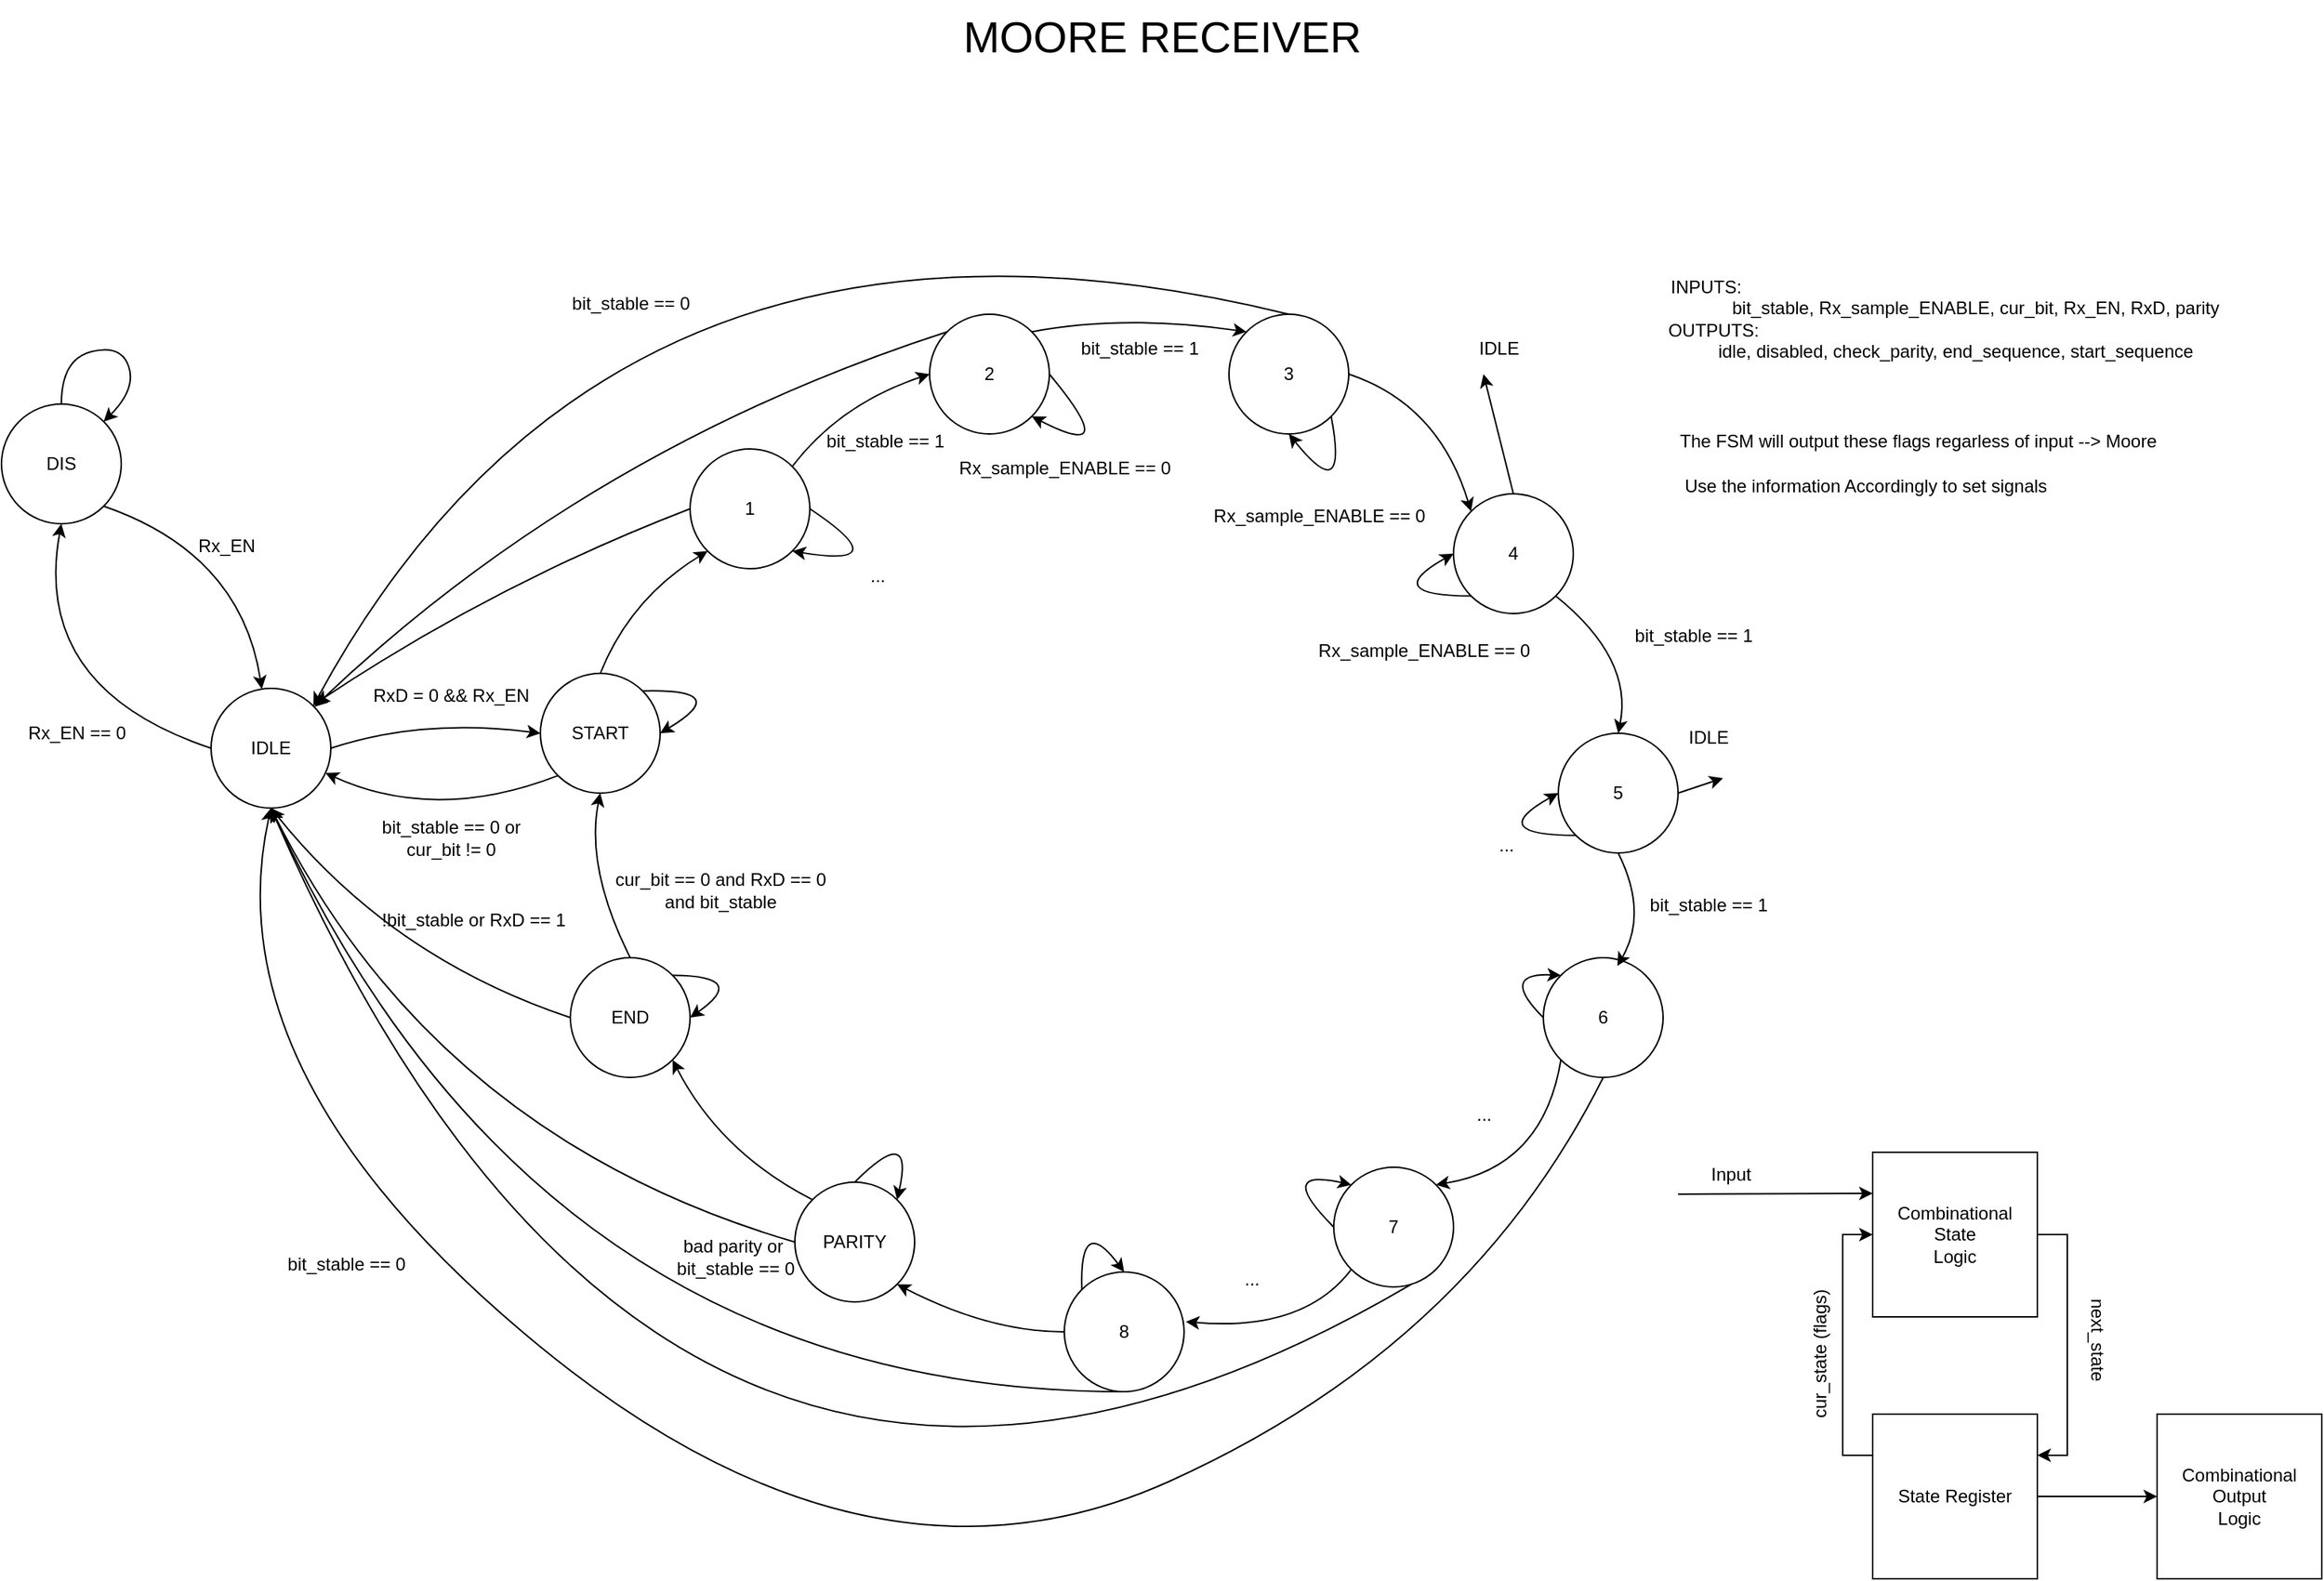 <mxfile version="24.8.4">
  <diagram name="Σελίδα-1" id="85jeOsn1tK0RnePGMYa7">
    <mxGraphModel dx="2901" dy="738" grid="1" gridSize="10" guides="1" tooltips="1" connect="1" arrows="1" fold="1" page="1" pageScale="1" pageWidth="827" pageHeight="1169" math="0" shadow="0">
      <root>
        <mxCell id="0" />
        <mxCell id="1" parent="0" />
        <mxCell id="JFQrX85fva7Gra8rmty5-89" style="edgeStyle=none;rounded=0;orthogonalLoop=1;jettySize=auto;html=1;exitX=1;exitY=1;exitDx=0;exitDy=0;curved=1;" parent="1" source="JFQrX85fva7Gra8rmty5-61" target="JFQrX85fva7Gra8rmty5-62" edge="1">
          <mxGeometry relative="1" as="geometry">
            <Array as="points">
              <mxPoint x="-590" y="460" />
            </Array>
          </mxGeometry>
        </mxCell>
        <mxCell id="JFQrX85fva7Gra8rmty5-61" value="DIS" style="ellipse;whiteSpace=wrap;html=1;aspect=fixed;" parent="1" vertex="1">
          <mxGeometry x="-750" y="360" width="80" height="80" as="geometry" />
        </mxCell>
        <mxCell id="JFQrX85fva7Gra8rmty5-90" style="edgeStyle=none;rounded=0;orthogonalLoop=1;jettySize=auto;html=1;exitX=1;exitY=0.5;exitDx=0;exitDy=0;entryX=0;entryY=0.5;entryDx=0;entryDy=0;curved=1;" parent="1" source="JFQrX85fva7Gra8rmty5-62" target="JFQrX85fva7Gra8rmty5-63" edge="1">
          <mxGeometry relative="1" as="geometry">
            <Array as="points">
              <mxPoint x="-470" y="570" />
            </Array>
          </mxGeometry>
        </mxCell>
        <mxCell id="JFQrX85fva7Gra8rmty5-119" style="edgeStyle=none;rounded=0;orthogonalLoop=1;jettySize=auto;html=1;exitX=0;exitY=0.5;exitDx=0;exitDy=0;entryX=0.5;entryY=1;entryDx=0;entryDy=0;strokeColor=none;curved=1;" parent="1" source="JFQrX85fva7Gra8rmty5-62" target="JFQrX85fva7Gra8rmty5-61" edge="1">
          <mxGeometry relative="1" as="geometry">
            <Array as="points">
              <mxPoint x="-690" y="530" />
            </Array>
          </mxGeometry>
        </mxCell>
        <mxCell id="JFQrX85fva7Gra8rmty5-120" style="edgeStyle=none;rounded=0;orthogonalLoop=1;jettySize=auto;html=1;exitX=0;exitY=0.5;exitDx=0;exitDy=0;entryX=0.5;entryY=1;entryDx=0;entryDy=0;curved=1;" parent="1" source="JFQrX85fva7Gra8rmty5-62" target="JFQrX85fva7Gra8rmty5-61" edge="1">
          <mxGeometry relative="1" as="geometry">
            <Array as="points">
              <mxPoint x="-730" y="550" />
            </Array>
          </mxGeometry>
        </mxCell>
        <mxCell id="JFQrX85fva7Gra8rmty5-62" value="IDLE" style="ellipse;whiteSpace=wrap;html=1;aspect=fixed;" parent="1" vertex="1">
          <mxGeometry x="-610" y="550" width="80" height="80" as="geometry" />
        </mxCell>
        <mxCell id="JFQrX85fva7Gra8rmty5-77" style="edgeStyle=none;rounded=0;orthogonalLoop=1;jettySize=auto;html=1;exitX=0.5;exitY=0;exitDx=0;exitDy=0;entryX=0;entryY=1;entryDx=0;entryDy=0;curved=1;" parent="1" source="JFQrX85fva7Gra8rmty5-63" target="JFQrX85fva7Gra8rmty5-64" edge="1">
          <mxGeometry relative="1" as="geometry">
            <Array as="points">
              <mxPoint x="-330" y="490" />
            </Array>
          </mxGeometry>
        </mxCell>
        <mxCell id="JFQrX85fva7Gra8rmty5-91" style="edgeStyle=none;rounded=0;orthogonalLoop=1;jettySize=auto;html=1;exitX=0;exitY=1;exitDx=0;exitDy=0;curved=1;" parent="1" source="JFQrX85fva7Gra8rmty5-63" target="JFQrX85fva7Gra8rmty5-62" edge="1">
          <mxGeometry relative="1" as="geometry">
            <Array as="points">
              <mxPoint x="-460" y="640" />
            </Array>
          </mxGeometry>
        </mxCell>
        <mxCell id="JFQrX85fva7Gra8rmty5-63" value="START" style="ellipse;whiteSpace=wrap;html=1;aspect=fixed;" parent="1" vertex="1">
          <mxGeometry x="-390" y="540" width="80" height="80" as="geometry" />
        </mxCell>
        <mxCell id="JFQrX85fva7Gra8rmty5-79" style="edgeStyle=none;rounded=0;orthogonalLoop=1;jettySize=auto;html=1;exitX=1;exitY=0;exitDx=0;exitDy=0;entryX=0;entryY=0.5;entryDx=0;entryDy=0;curved=1;" parent="1" source="JFQrX85fva7Gra8rmty5-64" target="JFQrX85fva7Gra8rmty5-66" edge="1">
          <mxGeometry relative="1" as="geometry">
            <Array as="points">
              <mxPoint x="-190" y="360" />
            </Array>
          </mxGeometry>
        </mxCell>
        <mxCell id="JFQrX85fva7Gra8rmty5-92" style="edgeStyle=none;rounded=0;orthogonalLoop=1;jettySize=auto;html=1;exitX=0;exitY=0.5;exitDx=0;exitDy=0;curved=1;" parent="1" source="JFQrX85fva7Gra8rmty5-64" edge="1">
          <mxGeometry relative="1" as="geometry">
            <mxPoint x="-540" y="560" as="targetPoint" />
            <Array as="points">
              <mxPoint x="-420" y="480" />
            </Array>
          </mxGeometry>
        </mxCell>
        <mxCell id="JFQrX85fva7Gra8rmty5-64" value="1" style="ellipse;whiteSpace=wrap;html=1;aspect=fixed;" parent="1" vertex="1">
          <mxGeometry x="-290" y="390" width="80" height="80" as="geometry" />
        </mxCell>
        <mxCell id="JFQrX85fva7Gra8rmty5-80" style="edgeStyle=none;rounded=0;orthogonalLoop=1;jettySize=auto;html=1;exitX=1;exitY=0;exitDx=0;exitDy=0;entryX=0;entryY=0;entryDx=0;entryDy=0;curved=1;" parent="1" source="JFQrX85fva7Gra8rmty5-66" target="JFQrX85fva7Gra8rmty5-67" edge="1">
          <mxGeometry relative="1" as="geometry">
            <Array as="points">
              <mxPoint y="300" />
            </Array>
          </mxGeometry>
        </mxCell>
        <mxCell id="JFQrX85fva7Gra8rmty5-93" style="edgeStyle=none;rounded=0;orthogonalLoop=1;jettySize=auto;html=1;exitX=0;exitY=0;exitDx=0;exitDy=0;curved=1;" parent="1" source="JFQrX85fva7Gra8rmty5-66" target="JFQrX85fva7Gra8rmty5-62" edge="1">
          <mxGeometry relative="1" as="geometry">
            <Array as="points">
              <mxPoint x="-360" y="390" />
            </Array>
          </mxGeometry>
        </mxCell>
        <mxCell id="JFQrX85fva7Gra8rmty5-66" value="2" style="ellipse;whiteSpace=wrap;html=1;aspect=fixed;" parent="1" vertex="1">
          <mxGeometry x="-130" y="300" width="80" height="80" as="geometry" />
        </mxCell>
        <mxCell id="JFQrX85fva7Gra8rmty5-81" style="edgeStyle=none;rounded=0;orthogonalLoop=1;jettySize=auto;html=1;exitX=1;exitY=0.5;exitDx=0;exitDy=0;entryX=0;entryY=0;entryDx=0;entryDy=0;curved=1;" parent="1" source="JFQrX85fva7Gra8rmty5-67" target="JFQrX85fva7Gra8rmty5-68" edge="1">
          <mxGeometry relative="1" as="geometry">
            <Array as="points">
              <mxPoint x="210" y="360" />
            </Array>
          </mxGeometry>
        </mxCell>
        <mxCell id="JFQrX85fva7Gra8rmty5-94" style="edgeStyle=none;rounded=0;orthogonalLoop=1;jettySize=auto;html=1;exitX=0.5;exitY=0;exitDx=0;exitDy=0;curved=1;entryX=1;entryY=0;entryDx=0;entryDy=0;" parent="1" source="JFQrX85fva7Gra8rmty5-67" target="JFQrX85fva7Gra8rmty5-62" edge="1">
          <mxGeometry relative="1" as="geometry">
            <mxPoint x="-540" y="570" as="targetPoint" />
            <Array as="points">
              <mxPoint x="-340" y="190" />
            </Array>
          </mxGeometry>
        </mxCell>
        <mxCell id="JFQrX85fva7Gra8rmty5-67" value="3" style="ellipse;whiteSpace=wrap;html=1;aspect=fixed;" parent="1" vertex="1">
          <mxGeometry x="70" y="300" width="80" height="80" as="geometry" />
        </mxCell>
        <mxCell id="JFQrX85fva7Gra8rmty5-82" style="edgeStyle=none;rounded=0;orthogonalLoop=1;jettySize=auto;html=1;exitX=1;exitY=1;exitDx=0;exitDy=0;entryX=0.5;entryY=0;entryDx=0;entryDy=0;curved=1;" parent="1" source="JFQrX85fva7Gra8rmty5-68" target="JFQrX85fva7Gra8rmty5-69" edge="1">
          <mxGeometry relative="1" as="geometry">
            <Array as="points">
              <mxPoint x="340" y="530" />
            </Array>
          </mxGeometry>
        </mxCell>
        <mxCell id="JFQrX85fva7Gra8rmty5-102" style="edgeStyle=none;rounded=0;orthogonalLoop=1;jettySize=auto;html=1;exitX=0.5;exitY=0;exitDx=0;exitDy=0;" parent="1" source="JFQrX85fva7Gra8rmty5-68" edge="1">
          <mxGeometry relative="1" as="geometry">
            <mxPoint x="240.0" y="340" as="targetPoint" />
          </mxGeometry>
        </mxCell>
        <mxCell id="JFQrX85fva7Gra8rmty5-68" value="4" style="ellipse;whiteSpace=wrap;html=1;aspect=fixed;" parent="1" vertex="1">
          <mxGeometry x="220" y="420" width="80" height="80" as="geometry" />
        </mxCell>
        <mxCell id="JFQrX85fva7Gra8rmty5-104" style="edgeStyle=none;rounded=0;orthogonalLoop=1;jettySize=auto;html=1;exitX=1;exitY=0.5;exitDx=0;exitDy=0;" parent="1" source="JFQrX85fva7Gra8rmty5-69" edge="1">
          <mxGeometry relative="1" as="geometry">
            <mxPoint x="400" y="610" as="targetPoint" />
          </mxGeometry>
        </mxCell>
        <mxCell id="JFQrX85fva7Gra8rmty5-69" value="5" style="ellipse;whiteSpace=wrap;html=1;aspect=fixed;" parent="1" vertex="1">
          <mxGeometry x="290" y="580" width="80" height="80" as="geometry" />
        </mxCell>
        <mxCell id="JFQrX85fva7Gra8rmty5-84" style="edgeStyle=none;rounded=0;orthogonalLoop=1;jettySize=auto;html=1;exitX=0;exitY=1;exitDx=0;exitDy=0;entryX=1;entryY=0;entryDx=0;entryDy=0;curved=1;" parent="1" source="JFQrX85fva7Gra8rmty5-70" target="JFQrX85fva7Gra8rmty5-71" edge="1">
          <mxGeometry relative="1" as="geometry">
            <Array as="points">
              <mxPoint x="280" y="870" />
            </Array>
          </mxGeometry>
        </mxCell>
        <mxCell id="JFQrX85fva7Gra8rmty5-99" style="edgeStyle=none;rounded=0;orthogonalLoop=1;jettySize=auto;html=1;exitX=0.5;exitY=1;exitDx=0;exitDy=0;curved=1;" parent="1" source="JFQrX85fva7Gra8rmty5-70" edge="1">
          <mxGeometry relative="1" as="geometry">
            <mxPoint x="-570" y="630" as="targetPoint" />
            <Array as="points">
              <mxPoint x="230" y="990" />
              <mxPoint x="-170" y="1170" />
              <mxPoint x="-610" y="810" />
            </Array>
          </mxGeometry>
        </mxCell>
        <mxCell id="JFQrX85fva7Gra8rmty5-70" value="6" style="ellipse;whiteSpace=wrap;html=1;aspect=fixed;" parent="1" vertex="1">
          <mxGeometry x="280" y="730" width="80" height="80" as="geometry" />
        </mxCell>
        <mxCell id="JFQrX85fva7Gra8rmty5-98" style="edgeStyle=none;rounded=0;orthogonalLoop=1;jettySize=auto;html=1;exitX=1;exitY=1;exitDx=0;exitDy=0;curved=1;" parent="1" source="JFQrX85fva7Gra8rmty5-71" edge="1">
          <mxGeometry relative="1" as="geometry">
            <mxPoint x="-570" y="630" as="targetPoint" />
            <Array as="points">
              <mxPoint x="-300" y="1250" />
            </Array>
          </mxGeometry>
        </mxCell>
        <mxCell id="JFQrX85fva7Gra8rmty5-71" value="7" style="ellipse;whiteSpace=wrap;html=1;aspect=fixed;" parent="1" vertex="1">
          <mxGeometry x="140" y="870" width="80" height="80" as="geometry" />
        </mxCell>
        <mxCell id="JFQrX85fva7Gra8rmty5-86" style="edgeStyle=none;rounded=0;orthogonalLoop=1;jettySize=auto;html=1;exitX=0;exitY=0.5;exitDx=0;exitDy=0;entryX=1;entryY=1;entryDx=0;entryDy=0;curved=1;" parent="1" source="JFQrX85fva7Gra8rmty5-72" target="JFQrX85fva7Gra8rmty5-73" edge="1">
          <mxGeometry relative="1" as="geometry">
            <Array as="points">
              <mxPoint x="-90" y="980" />
            </Array>
          </mxGeometry>
        </mxCell>
        <mxCell id="JFQrX85fva7Gra8rmty5-97" style="edgeStyle=none;rounded=0;orthogonalLoop=1;jettySize=auto;html=1;exitX=0.5;exitY=1;exitDx=0;exitDy=0;curved=1;" parent="1" source="JFQrX85fva7Gra8rmty5-72" edge="1">
          <mxGeometry relative="1" as="geometry">
            <mxPoint x="-570" y="630" as="targetPoint" />
            <Array as="points">
              <mxPoint x="-390" y="1020" />
            </Array>
          </mxGeometry>
        </mxCell>
        <mxCell id="JFQrX85fva7Gra8rmty5-72" value="8" style="ellipse;whiteSpace=wrap;html=1;aspect=fixed;" parent="1" vertex="1">
          <mxGeometry x="-40" y="940" width="80" height="80" as="geometry" />
        </mxCell>
        <mxCell id="JFQrX85fva7Gra8rmty5-87" style="edgeStyle=none;rounded=0;orthogonalLoop=1;jettySize=auto;html=1;exitX=0;exitY=0;exitDx=0;exitDy=0;entryX=1;entryY=1;entryDx=0;entryDy=0;curved=1;" parent="1" source="JFQrX85fva7Gra8rmty5-73" target="JFQrX85fva7Gra8rmty5-74" edge="1">
          <mxGeometry relative="1" as="geometry">
            <Array as="points">
              <mxPoint x="-270" y="860" />
            </Array>
          </mxGeometry>
        </mxCell>
        <mxCell id="JFQrX85fva7Gra8rmty5-96" style="edgeStyle=none;rounded=0;orthogonalLoop=1;jettySize=auto;html=1;exitX=0;exitY=0.5;exitDx=0;exitDy=0;curved=1;" parent="1" source="JFQrX85fva7Gra8rmty5-73" edge="1">
          <mxGeometry relative="1" as="geometry">
            <mxPoint x="-570.0" y="630" as="targetPoint" />
            <Array as="points">
              <mxPoint x="-460" y="850" />
            </Array>
          </mxGeometry>
        </mxCell>
        <mxCell id="JFQrX85fva7Gra8rmty5-73" value="PARITY" style="ellipse;whiteSpace=wrap;html=1;aspect=fixed;" parent="1" vertex="1">
          <mxGeometry x="-220" y="880" width="80" height="80" as="geometry" />
        </mxCell>
        <mxCell id="JFQrX85fva7Gra8rmty5-88" style="edgeStyle=none;rounded=0;orthogonalLoop=1;jettySize=auto;html=1;exitX=0.5;exitY=0;exitDx=0;exitDy=0;entryX=0.5;entryY=1;entryDx=0;entryDy=0;curved=1;" parent="1" source="JFQrX85fva7Gra8rmty5-74" target="JFQrX85fva7Gra8rmty5-63" edge="1">
          <mxGeometry relative="1" as="geometry">
            <Array as="points">
              <mxPoint x="-360" y="670" />
            </Array>
          </mxGeometry>
        </mxCell>
        <mxCell id="JFQrX85fva7Gra8rmty5-95" style="edgeStyle=none;rounded=0;orthogonalLoop=1;jettySize=auto;html=1;exitX=0;exitY=0.5;exitDx=0;exitDy=0;entryX=0.5;entryY=1;entryDx=0;entryDy=0;curved=1;" parent="1" source="JFQrX85fva7Gra8rmty5-74" target="JFQrX85fva7Gra8rmty5-62" edge="1">
          <mxGeometry relative="1" as="geometry">
            <Array as="points">
              <mxPoint x="-490" y="730" />
            </Array>
          </mxGeometry>
        </mxCell>
        <mxCell id="JFQrX85fva7Gra8rmty5-74" value="END" style="ellipse;whiteSpace=wrap;html=1;aspect=fixed;" parent="1" vertex="1">
          <mxGeometry x="-370" y="730" width="80" height="80" as="geometry" />
        </mxCell>
        <mxCell id="JFQrX85fva7Gra8rmty5-78" style="edgeStyle=none;rounded=0;orthogonalLoop=1;jettySize=auto;html=1;exitX=0.5;exitY=0;exitDx=0;exitDy=0;entryX=1;entryY=0;entryDx=0;entryDy=0;curved=1;" parent="1" source="JFQrX85fva7Gra8rmty5-61" target="JFQrX85fva7Gra8rmty5-61" edge="1">
          <mxGeometry relative="1" as="geometry">
            <Array as="points">
              <mxPoint x="-710" y="330" />
              <mxPoint x="-670" y="320" />
              <mxPoint x="-660" y="350" />
            </Array>
          </mxGeometry>
        </mxCell>
        <mxCell id="JFQrX85fva7Gra8rmty5-83" style="edgeStyle=none;rounded=0;orthogonalLoop=1;jettySize=auto;html=1;exitX=0.5;exitY=1;exitDx=0;exitDy=0;entryX=0.618;entryY=0.069;entryDx=0;entryDy=0;entryPerimeter=0;curved=1;" parent="1" source="JFQrX85fva7Gra8rmty5-69" target="JFQrX85fva7Gra8rmty5-70" edge="1">
          <mxGeometry relative="1" as="geometry">
            <Array as="points">
              <mxPoint x="350" y="700" />
            </Array>
          </mxGeometry>
        </mxCell>
        <mxCell id="JFQrX85fva7Gra8rmty5-85" style="edgeStyle=none;rounded=0;orthogonalLoop=1;jettySize=auto;html=1;exitX=0;exitY=1;exitDx=0;exitDy=0;entryX=1.015;entryY=0.415;entryDx=0;entryDy=0;entryPerimeter=0;curved=1;" parent="1" source="JFQrX85fva7Gra8rmty5-71" target="JFQrX85fva7Gra8rmty5-72" edge="1">
          <mxGeometry relative="1" as="geometry">
            <Array as="points">
              <mxPoint x="120" y="980" />
            </Array>
          </mxGeometry>
        </mxCell>
        <mxCell id="JFQrX85fva7Gra8rmty5-105" value="IDLE" style="text;html=1;align=center;verticalAlign=middle;resizable=0;points=[];autosize=1;strokeColor=none;fillColor=none;" parent="1" vertex="1">
          <mxGeometry x="225" y="308" width="50" height="30" as="geometry" />
        </mxCell>
        <mxCell id="JFQrX85fva7Gra8rmty5-106" value="IDLE" style="text;html=1;align=center;verticalAlign=middle;resizable=0;points=[];autosize=1;strokeColor=none;fillColor=none;" parent="1" vertex="1">
          <mxGeometry x="365" y="568" width="50" height="30" as="geometry" />
        </mxCell>
        <mxCell id="JFQrX85fva7Gra8rmty5-107" style="edgeStyle=none;rounded=0;orthogonalLoop=1;jettySize=auto;html=1;exitX=1;exitY=0;exitDx=0;exitDy=0;entryX=1;entryY=0.5;entryDx=0;entryDy=0;curved=1;" parent="1" source="JFQrX85fva7Gra8rmty5-63" target="JFQrX85fva7Gra8rmty5-63" edge="1">
          <mxGeometry relative="1" as="geometry">
            <Array as="points">
              <mxPoint x="-260" y="550" />
            </Array>
          </mxGeometry>
        </mxCell>
        <mxCell id="JFQrX85fva7Gra8rmty5-108" style="edgeStyle=none;rounded=0;orthogonalLoop=1;jettySize=auto;html=1;exitX=1;exitY=0.5;exitDx=0;exitDy=0;entryX=1;entryY=1;entryDx=0;entryDy=0;curved=1;" parent="1" source="JFQrX85fva7Gra8rmty5-64" target="JFQrX85fva7Gra8rmty5-64" edge="1">
          <mxGeometry relative="1" as="geometry">
            <Array as="points">
              <mxPoint x="-150" y="470" />
            </Array>
          </mxGeometry>
        </mxCell>
        <mxCell id="JFQrX85fva7Gra8rmty5-109" style="edgeStyle=none;rounded=0;orthogonalLoop=1;jettySize=auto;html=1;exitX=1;exitY=0.5;exitDx=0;exitDy=0;entryX=1;entryY=1;entryDx=0;entryDy=0;curved=1;" parent="1" source="JFQrX85fva7Gra8rmty5-66" target="JFQrX85fva7Gra8rmty5-66" edge="1">
          <mxGeometry relative="1" as="geometry">
            <Array as="points">
              <mxPoint y="400" />
            </Array>
          </mxGeometry>
        </mxCell>
        <mxCell id="JFQrX85fva7Gra8rmty5-110" style="edgeStyle=none;rounded=0;orthogonalLoop=1;jettySize=auto;html=1;exitX=1;exitY=1;exitDx=0;exitDy=0;entryX=0.5;entryY=1;entryDx=0;entryDy=0;curved=1;" parent="1" source="JFQrX85fva7Gra8rmty5-67" target="JFQrX85fva7Gra8rmty5-67" edge="1">
          <mxGeometry relative="1" as="geometry">
            <Array as="points">
              <mxPoint x="150" y="430" />
            </Array>
          </mxGeometry>
        </mxCell>
        <mxCell id="JFQrX85fva7Gra8rmty5-111" style="edgeStyle=none;rounded=0;orthogonalLoop=1;jettySize=auto;html=1;exitX=0;exitY=1;exitDx=0;exitDy=0;entryX=0;entryY=0.5;entryDx=0;entryDy=0;curved=1;" parent="1" source="JFQrX85fva7Gra8rmty5-68" target="JFQrX85fva7Gra8rmty5-68" edge="1">
          <mxGeometry relative="1" as="geometry">
            <Array as="points">
              <mxPoint x="170" y="488" />
            </Array>
          </mxGeometry>
        </mxCell>
        <mxCell id="JFQrX85fva7Gra8rmty5-112" style="edgeStyle=none;rounded=0;orthogonalLoop=1;jettySize=auto;html=1;exitX=0;exitY=1;exitDx=0;exitDy=0;entryX=0;entryY=0.5;entryDx=0;entryDy=0;curved=1;" parent="1" source="JFQrX85fva7Gra8rmty5-69" target="JFQrX85fva7Gra8rmty5-69" edge="1">
          <mxGeometry relative="1" as="geometry">
            <Array as="points">
              <mxPoint x="240" y="648" />
            </Array>
          </mxGeometry>
        </mxCell>
        <mxCell id="JFQrX85fva7Gra8rmty5-113" style="edgeStyle=none;rounded=0;orthogonalLoop=1;jettySize=auto;html=1;exitX=0;exitY=0.5;exitDx=0;exitDy=0;entryX=0;entryY=0;entryDx=0;entryDy=0;curved=1;" parent="1" source="JFQrX85fva7Gra8rmty5-70" target="JFQrX85fva7Gra8rmty5-70" edge="1">
          <mxGeometry relative="1" as="geometry">
            <Array as="points">
              <mxPoint x="250" y="740" />
            </Array>
          </mxGeometry>
        </mxCell>
        <mxCell id="JFQrX85fva7Gra8rmty5-114" style="edgeStyle=none;rounded=0;orthogonalLoop=1;jettySize=auto;html=1;exitX=0;exitY=0.5;exitDx=0;exitDy=0;entryX=0;entryY=0;entryDx=0;entryDy=0;curved=1;" parent="1" source="JFQrX85fva7Gra8rmty5-71" target="JFQrX85fva7Gra8rmty5-71" edge="1">
          <mxGeometry relative="1" as="geometry">
            <Array as="points">
              <mxPoint x="100" y="870" />
            </Array>
          </mxGeometry>
        </mxCell>
        <mxCell id="JFQrX85fva7Gra8rmty5-116" style="edgeStyle=none;rounded=0;orthogonalLoop=1;jettySize=auto;html=1;exitX=0;exitY=0;exitDx=0;exitDy=0;entryX=0.5;entryY=0;entryDx=0;entryDy=0;curved=1;" parent="1" source="JFQrX85fva7Gra8rmty5-72" target="JFQrX85fva7Gra8rmty5-72" edge="1">
          <mxGeometry relative="1" as="geometry">
            <Array as="points">
              <mxPoint x="-30" y="900" />
            </Array>
          </mxGeometry>
        </mxCell>
        <mxCell id="JFQrX85fva7Gra8rmty5-117" style="edgeStyle=none;rounded=0;orthogonalLoop=1;jettySize=auto;html=1;exitX=0.5;exitY=0;exitDx=0;exitDy=0;entryX=1;entryY=0;entryDx=0;entryDy=0;curved=1;" parent="1" source="JFQrX85fva7Gra8rmty5-73" target="JFQrX85fva7Gra8rmty5-73" edge="1">
          <mxGeometry relative="1" as="geometry">
            <Array as="points">
              <mxPoint x="-140" y="840" />
            </Array>
          </mxGeometry>
        </mxCell>
        <mxCell id="JFQrX85fva7Gra8rmty5-118" style="edgeStyle=none;rounded=0;orthogonalLoop=1;jettySize=auto;html=1;exitX=1;exitY=0;exitDx=0;exitDy=0;entryX=1;entryY=0.5;entryDx=0;entryDy=0;curved=1;" parent="1" source="JFQrX85fva7Gra8rmty5-74" target="JFQrX85fva7Gra8rmty5-74" edge="1">
          <mxGeometry relative="1" as="geometry">
            <Array as="points">
              <mxPoint x="-250" y="742" />
            </Array>
          </mxGeometry>
        </mxCell>
        <mxCell id="JFQrX85fva7Gra8rmty5-121" value="Rx_sample_ENABLE == 0" style="text;html=1;align=center;verticalAlign=middle;resizable=0;points=[];autosize=1;strokeColor=none;fillColor=none;" parent="1" vertex="1">
          <mxGeometry x="-120" y="388" width="160" height="30" as="geometry" />
        </mxCell>
        <mxCell id="JFQrX85fva7Gra8rmty5-122" value="Rx_sample_ENABLE == 0" style="text;html=1;align=center;verticalAlign=middle;resizable=0;points=[];autosize=1;strokeColor=none;fillColor=none;" parent="1" vertex="1">
          <mxGeometry x="50" y="420" width="160" height="30" as="geometry" />
        </mxCell>
        <mxCell id="JFQrX85fva7Gra8rmty5-123" value="Rx_sample_ENABLE == 0" style="text;html=1;align=center;verticalAlign=middle;resizable=0;points=[];autosize=1;strokeColor=none;fillColor=none;" parent="1" vertex="1">
          <mxGeometry x="120" y="510" width="160" height="30" as="geometry" />
        </mxCell>
        <mxCell id="JFQrX85fva7Gra8rmty5-124" value="..." style="text;html=1;align=center;verticalAlign=middle;resizable=0;points=[];autosize=1;strokeColor=none;fillColor=none;" parent="1" vertex="1">
          <mxGeometry x="240" y="640" width="30" height="30" as="geometry" />
        </mxCell>
        <mxCell id="JFQrX85fva7Gra8rmty5-125" value="..." style="text;html=1;align=center;verticalAlign=middle;resizable=0;points=[];autosize=1;strokeColor=none;fillColor=none;" parent="1" vertex="1">
          <mxGeometry x="-180" y="460" width="30" height="30" as="geometry" />
        </mxCell>
        <mxCell id="JFQrX85fva7Gra8rmty5-127" value="bit_stable == 1" style="text;html=1;align=center;verticalAlign=middle;resizable=0;points=[];autosize=1;strokeColor=none;fillColor=none;" parent="1" vertex="1">
          <mxGeometry x="330" y="500" width="100" height="30" as="geometry" />
        </mxCell>
        <mxCell id="JFQrX85fva7Gra8rmty5-128" value="bit_stable == 1" style="text;html=1;align=center;verticalAlign=middle;resizable=0;points=[];autosize=1;strokeColor=none;fillColor=none;" parent="1" vertex="1">
          <mxGeometry x="340" y="680" width="100" height="30" as="geometry" />
        </mxCell>
        <mxCell id="JFQrX85fva7Gra8rmty5-129" value="bit_stable == 0" style="text;html=1;align=center;verticalAlign=middle;resizable=0;points=[];autosize=1;strokeColor=none;fillColor=none;" parent="1" vertex="1">
          <mxGeometry x="-380" y="278" width="100" height="30" as="geometry" />
        </mxCell>
        <mxCell id="JFQrX85fva7Gra8rmty5-130" value="bit_stable == 0 or&lt;br&gt;cur_bit != 0" style="text;html=1;align=center;verticalAlign=middle;resizable=0;points=[];autosize=1;strokeColor=none;fillColor=none;" parent="1" vertex="1">
          <mxGeometry x="-510" y="630" width="120" height="40" as="geometry" />
        </mxCell>
        <mxCell id="JFQrX85fva7Gra8rmty5-131" value="RxD = 0 &amp;amp;&amp;amp; Rx_EN" style="text;html=1;align=center;verticalAlign=middle;resizable=0;points=[];autosize=1;strokeColor=none;fillColor=none;" parent="1" vertex="1">
          <mxGeometry x="-515" y="540" width="130" height="30" as="geometry" />
        </mxCell>
        <mxCell id="JFQrX85fva7Gra8rmty5-132" value="bad parity or&amp;nbsp;&lt;div&gt;bit_stable == 0&lt;/div&gt;" style="text;html=1;align=center;verticalAlign=middle;resizable=0;points=[];autosize=1;strokeColor=none;fillColor=none;" parent="1" vertex="1">
          <mxGeometry x="-310" y="910" width="100" height="40" as="geometry" />
        </mxCell>
        <mxCell id="JFQrX85fva7Gra8rmty5-133" value="cur_bit == 0 and RxD == 0&lt;br&gt;and bit_stable" style="text;html=1;align=center;verticalAlign=middle;resizable=0;points=[];autosize=1;strokeColor=none;fillColor=none;" parent="1" vertex="1">
          <mxGeometry x="-350" y="665" width="160" height="40" as="geometry" />
        </mxCell>
        <mxCell id="JFQrX85fva7Gra8rmty5-134" value="!bit_stable or RxD == 1" style="text;html=1;align=center;verticalAlign=middle;resizable=0;points=[];autosize=1;strokeColor=none;fillColor=none;" parent="1" vertex="1">
          <mxGeometry x="-510" y="690" width="150" height="30" as="geometry" />
        </mxCell>
        <mxCell id="JFQrX85fva7Gra8rmty5-135" value="Rx_EN" style="text;html=1;align=center;verticalAlign=middle;resizable=0;points=[];autosize=1;strokeColor=none;fillColor=none;" parent="1" vertex="1">
          <mxGeometry x="-630" y="440" width="60" height="30" as="geometry" />
        </mxCell>
        <mxCell id="JFQrX85fva7Gra8rmty5-136" value="Rx_EN == 0" style="text;html=1;align=center;verticalAlign=middle;resizable=0;points=[];autosize=1;strokeColor=none;fillColor=none;" parent="1" vertex="1">
          <mxGeometry x="-745" y="565" width="90" height="30" as="geometry" />
        </mxCell>
        <mxCell id="JFQrX85fva7Gra8rmty5-138" value="Combinational&lt;br&gt;Output&lt;br&gt;Logic" style="whiteSpace=wrap;html=1;aspect=fixed;" parent="1" vertex="1">
          <mxGeometry x="690" y="1035" width="110" height="110" as="geometry" />
        </mxCell>
        <mxCell id="JFQrX85fva7Gra8rmty5-143" style="edgeStyle=orthogonalEdgeStyle;rounded=0;orthogonalLoop=1;jettySize=auto;html=1;exitX=1;exitY=0.5;exitDx=0;exitDy=0;entryX=1;entryY=0.25;entryDx=0;entryDy=0;" parent="1" source="JFQrX85fva7Gra8rmty5-139" target="JFQrX85fva7Gra8rmty5-140" edge="1">
          <mxGeometry relative="1" as="geometry" />
        </mxCell>
        <mxCell id="JFQrX85fva7Gra8rmty5-139" value="Combinational&lt;br&gt;State&lt;br&gt;Logic" style="whiteSpace=wrap;html=1;aspect=fixed;" parent="1" vertex="1">
          <mxGeometry x="500" y="860" width="110" height="110" as="geometry" />
        </mxCell>
        <mxCell id="JFQrX85fva7Gra8rmty5-145" style="edgeStyle=orthogonalEdgeStyle;rounded=0;orthogonalLoop=1;jettySize=auto;html=1;exitX=1;exitY=0.5;exitDx=0;exitDy=0;entryX=0;entryY=0.5;entryDx=0;entryDy=0;" parent="1" source="JFQrX85fva7Gra8rmty5-140" target="JFQrX85fva7Gra8rmty5-138" edge="1">
          <mxGeometry relative="1" as="geometry" />
        </mxCell>
        <mxCell id="JFQrX85fva7Gra8rmty5-149" style="edgeStyle=orthogonalEdgeStyle;rounded=0;orthogonalLoop=1;jettySize=auto;html=1;exitX=0;exitY=0.25;exitDx=0;exitDy=0;entryX=0;entryY=0.5;entryDx=0;entryDy=0;" parent="1" source="JFQrX85fva7Gra8rmty5-140" target="JFQrX85fva7Gra8rmty5-139" edge="1">
          <mxGeometry relative="1" as="geometry" />
        </mxCell>
        <mxCell id="JFQrX85fva7Gra8rmty5-140" value="State Register" style="whiteSpace=wrap;html=1;aspect=fixed;" parent="1" vertex="1">
          <mxGeometry x="500" y="1035" width="110" height="110" as="geometry" />
        </mxCell>
        <mxCell id="JFQrX85fva7Gra8rmty5-144" value="next_state" style="text;html=1;align=center;verticalAlign=middle;resizable=0;points=[];autosize=1;strokeColor=none;fillColor=none;rotation=90;" parent="1" vertex="1">
          <mxGeometry x="610" y="970" width="80" height="30" as="geometry" />
        </mxCell>
        <mxCell id="JFQrX85fva7Gra8rmty5-150" value="cur_state (flags)" style="text;html=1;align=center;verticalAlign=middle;resizable=0;points=[];autosize=1;strokeColor=none;fillColor=none;rotation=270;" parent="1" vertex="1">
          <mxGeometry x="410" y="980" width="110" height="30" as="geometry" />
        </mxCell>
        <mxCell id="JFQrX85fva7Gra8rmty5-153" value="" style="endArrow=classic;html=1;rounded=0;entryX=0;entryY=0.25;entryDx=0;entryDy=0;" parent="1" target="JFQrX85fva7Gra8rmty5-139" edge="1">
          <mxGeometry width="50" height="50" relative="1" as="geometry">
            <mxPoint x="370" y="888" as="sourcePoint" />
            <mxPoint x="350" y="905" as="targetPoint" />
          </mxGeometry>
        </mxCell>
        <mxCell id="JFQrX85fva7Gra8rmty5-154" value="Input" style="text;html=1;align=center;verticalAlign=middle;resizable=0;points=[];autosize=1;strokeColor=none;fillColor=none;" parent="1" vertex="1">
          <mxGeometry x="380" y="860" width="50" height="30" as="geometry" />
        </mxCell>
        <mxCell id="JFQrX85fva7Gra8rmty5-155" value="MOORE RECEIVER" style="text;html=1;align=center;verticalAlign=middle;resizable=0;points=[];autosize=1;strokeColor=none;fillColor=none;fontSize=29;" parent="1" vertex="1">
          <mxGeometry x="-120" y="90" width="290" height="50" as="geometry" />
        </mxCell>
        <mxCell id="JFQrX85fva7Gra8rmty5-156" value="INPUTS:&amp;nbsp; &amp;nbsp; &amp;nbsp; &amp;nbsp; &amp;nbsp; &amp;nbsp; &amp;nbsp; &amp;nbsp; &amp;nbsp; &amp;nbsp; &amp;nbsp; &amp;nbsp; &amp;nbsp; &amp;nbsp; &amp;nbsp; &amp;nbsp; &amp;nbsp; &amp;nbsp; &amp;nbsp; &amp;nbsp; &amp;nbsp; &amp;nbsp; &amp;nbsp; &amp;nbsp; &amp;nbsp; &amp;nbsp; &amp;nbsp; &amp;nbsp; &amp;nbsp; &amp;nbsp; &amp;nbsp; &amp;nbsp; &amp;nbsp; &amp;nbsp; &amp;nbsp; &amp;nbsp; &amp;nbsp; &amp;nbsp; &amp;nbsp; &amp;nbsp; &amp;nbsp; &amp;nbsp; &amp;nbsp; &amp;nbsp; &amp;nbsp; &amp;nbsp; &amp;nbsp; &amp;nbsp; &amp;nbsp; &amp;nbsp;&amp;nbsp;&lt;div&gt;&lt;span style=&quot;white-space: pre;&quot;&gt;&#x9;&lt;/span&gt;bit_stable, Rx_sample_ENABLE, cur_bit, Rx_EN, RxD, parity&lt;br&gt;OUTPUTS:&amp;nbsp; &amp;nbsp; &amp;nbsp; &amp;nbsp; &amp;nbsp; &amp;nbsp; &amp;nbsp; &amp;nbsp; &amp;nbsp; &amp;nbsp; &amp;nbsp; &amp;nbsp; &amp;nbsp; &amp;nbsp; &amp;nbsp; &amp;nbsp; &amp;nbsp; &amp;nbsp; &amp;nbsp; &amp;nbsp; &amp;nbsp; &amp;nbsp; &amp;nbsp; &amp;nbsp; &amp;nbsp; &amp;nbsp; &amp;nbsp; &amp;nbsp; &amp;nbsp; &amp;nbsp; &amp;nbsp; &amp;nbsp; &amp;nbsp; &amp;nbsp; &amp;nbsp; &amp;nbsp; &amp;nbsp; &amp;nbsp; &amp;nbsp; &amp;nbsp; &amp;nbsp; &amp;nbsp; &amp;nbsp; &amp;nbsp; &amp;nbsp; &amp;nbsp; &amp;nbsp; &amp;nbsp; &amp;nbsp;&lt;br&gt;idle, disabled, check_parity, end_sequence, start_sequence&lt;/div&gt;" style="text;html=1;align=center;verticalAlign=middle;resizable=0;points=[];autosize=1;strokeColor=none;fillColor=none;" parent="1" vertex="1">
          <mxGeometry x="350" y="268" width="410" height="70" as="geometry" />
        </mxCell>
        <mxCell id="JFQrX85fva7Gra8rmty5-157" value="The FSM will output these flags regarless of input --&amp;gt; Moore" style="text;html=1;align=center;verticalAlign=middle;resizable=0;points=[];autosize=1;strokeColor=none;fillColor=none;" parent="1" vertex="1">
          <mxGeometry x="360" y="370" width="340" height="30" as="geometry" />
        </mxCell>
        <mxCell id="JFQrX85fva7Gra8rmty5-158" value="Use the information Accordingly to set signals" style="text;html=1;align=center;verticalAlign=middle;resizable=0;points=[];autosize=1;strokeColor=none;fillColor=none;" parent="1" vertex="1">
          <mxGeometry x="360" y="400" width="270" height="30" as="geometry" />
        </mxCell>
        <mxCell id="P7hO56mPtfzYVQ06EcJ3-1" value="bit_stable == 1" style="text;html=1;align=center;verticalAlign=middle;resizable=0;points=[];autosize=1;strokeColor=none;fillColor=none;" vertex="1" parent="1">
          <mxGeometry x="-210" y="370" width="100" height="30" as="geometry" />
        </mxCell>
        <mxCell id="P7hO56mPtfzYVQ06EcJ3-2" value="bit_stable == 1" style="text;html=1;align=center;verticalAlign=middle;resizable=0;points=[];autosize=1;strokeColor=none;fillColor=none;" vertex="1" parent="1">
          <mxGeometry x="-40" y="308" width="100" height="30" as="geometry" />
        </mxCell>
        <mxCell id="P7hO56mPtfzYVQ06EcJ3-3" value="bit_stable == 0" style="text;html=1;align=center;verticalAlign=middle;resizable=0;points=[];autosize=1;strokeColor=none;fillColor=none;" vertex="1" parent="1">
          <mxGeometry x="-570" y="920" width="100" height="30" as="geometry" />
        </mxCell>
        <mxCell id="P7hO56mPtfzYVQ06EcJ3-4" value="..." style="text;html=1;align=center;verticalAlign=middle;resizable=0;points=[];autosize=1;strokeColor=none;fillColor=none;" vertex="1" parent="1">
          <mxGeometry x="225" y="820" width="30" height="30" as="geometry" />
        </mxCell>
        <mxCell id="P7hO56mPtfzYVQ06EcJ3-5" value="..." style="text;html=1;align=center;verticalAlign=middle;resizable=0;points=[];autosize=1;strokeColor=none;fillColor=none;" vertex="1" parent="1">
          <mxGeometry x="70" y="930" width="30" height="30" as="geometry" />
        </mxCell>
      </root>
    </mxGraphModel>
  </diagram>
</mxfile>
